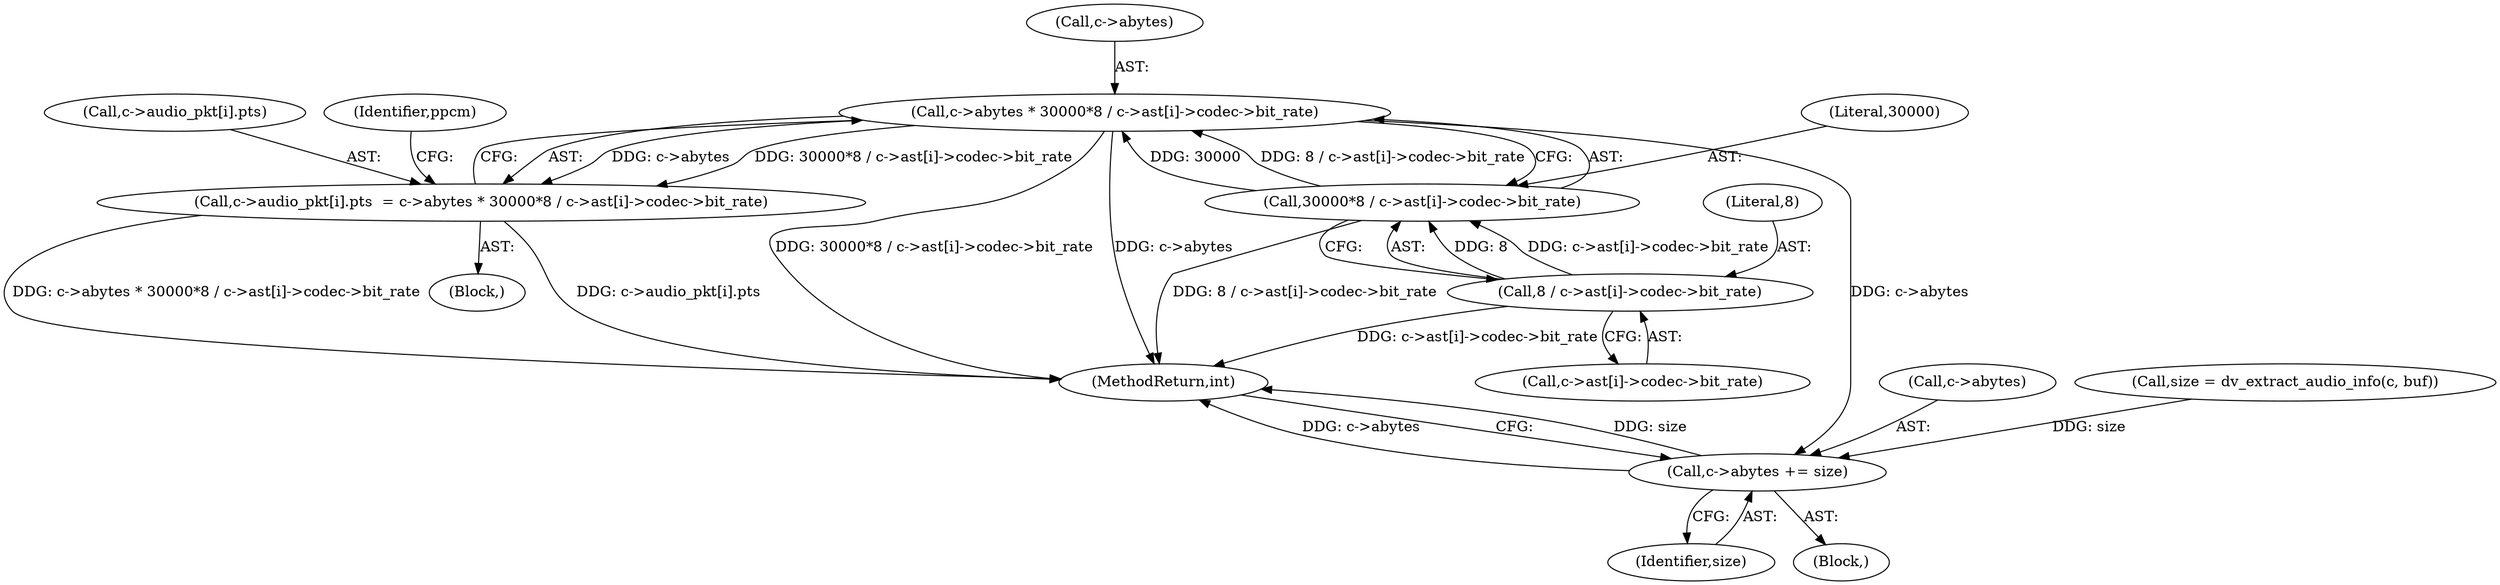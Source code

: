 digraph "0_libav_5a396bb3a66a61a68b80f2369d0249729bf85e04@pointer" {
"1000177" [label="(Call,c->abytes * 30000*8 / c->ast[i]->codec->bit_rate)"];
"1000181" [label="(Call,30000*8 / c->ast[i]->codec->bit_rate)"];
"1000183" [label="(Call,8 / c->ast[i]->codec->bit_rate)"];
"1000169" [label="(Call,c->audio_pkt[i].pts  = c->abytes * 30000*8 / c->ast[i]->codec->bit_rate)"];
"1000256" [label="(Call,c->abytes += size)"];
"1000184" [label="(Literal,8)"];
"1000178" [label="(Call,c->abytes)"];
"1000177" [label="(Call,c->abytes * 30000*8 / c->ast[i]->codec->bit_rate)"];
"1000260" [label="(Identifier,size)"];
"1000185" [label="(Call,c->ast[i]->codec->bit_rate)"];
"1000183" [label="(Call,8 / c->ast[i]->codec->bit_rate)"];
"1000261" [label="(MethodReturn,int)"];
"1000159" [label="(Block,)"];
"1000170" [label="(Call,c->audio_pkt[i].pts)"];
"1000238" [label="(Block,)"];
"1000257" [label="(Call,c->abytes)"];
"1000181" [label="(Call,30000*8 / c->ast[i]->codec->bit_rate)"];
"1000182" [label="(Literal,30000)"];
"1000143" [label="(Call,size = dv_extract_audio_info(c, buf))"];
"1000256" [label="(Call,c->abytes += size)"];
"1000169" [label="(Call,c->audio_pkt[i].pts  = c->abytes * 30000*8 / c->ast[i]->codec->bit_rate)"];
"1000196" [label="(Identifier,ppcm)"];
"1000177" -> "1000169"  [label="AST: "];
"1000177" -> "1000181"  [label="CFG: "];
"1000178" -> "1000177"  [label="AST: "];
"1000181" -> "1000177"  [label="AST: "];
"1000169" -> "1000177"  [label="CFG: "];
"1000177" -> "1000261"  [label="DDG: 30000*8 / c->ast[i]->codec->bit_rate"];
"1000177" -> "1000261"  [label="DDG: c->abytes"];
"1000177" -> "1000169"  [label="DDG: c->abytes"];
"1000177" -> "1000169"  [label="DDG: 30000*8 / c->ast[i]->codec->bit_rate"];
"1000181" -> "1000177"  [label="DDG: 30000"];
"1000181" -> "1000177"  [label="DDG: 8 / c->ast[i]->codec->bit_rate"];
"1000177" -> "1000256"  [label="DDG: c->abytes"];
"1000181" -> "1000183"  [label="CFG: "];
"1000182" -> "1000181"  [label="AST: "];
"1000183" -> "1000181"  [label="AST: "];
"1000181" -> "1000261"  [label="DDG: 8 / c->ast[i]->codec->bit_rate"];
"1000183" -> "1000181"  [label="DDG: 8"];
"1000183" -> "1000181"  [label="DDG: c->ast[i]->codec->bit_rate"];
"1000183" -> "1000185"  [label="CFG: "];
"1000184" -> "1000183"  [label="AST: "];
"1000185" -> "1000183"  [label="AST: "];
"1000183" -> "1000261"  [label="DDG: c->ast[i]->codec->bit_rate"];
"1000169" -> "1000159"  [label="AST: "];
"1000170" -> "1000169"  [label="AST: "];
"1000196" -> "1000169"  [label="CFG: "];
"1000169" -> "1000261"  [label="DDG: c->abytes * 30000*8 / c->ast[i]->codec->bit_rate"];
"1000169" -> "1000261"  [label="DDG: c->audio_pkt[i].pts"];
"1000256" -> "1000238"  [label="AST: "];
"1000256" -> "1000260"  [label="CFG: "];
"1000257" -> "1000256"  [label="AST: "];
"1000260" -> "1000256"  [label="AST: "];
"1000261" -> "1000256"  [label="CFG: "];
"1000256" -> "1000261"  [label="DDG: size"];
"1000256" -> "1000261"  [label="DDG: c->abytes"];
"1000143" -> "1000256"  [label="DDG: size"];
}
